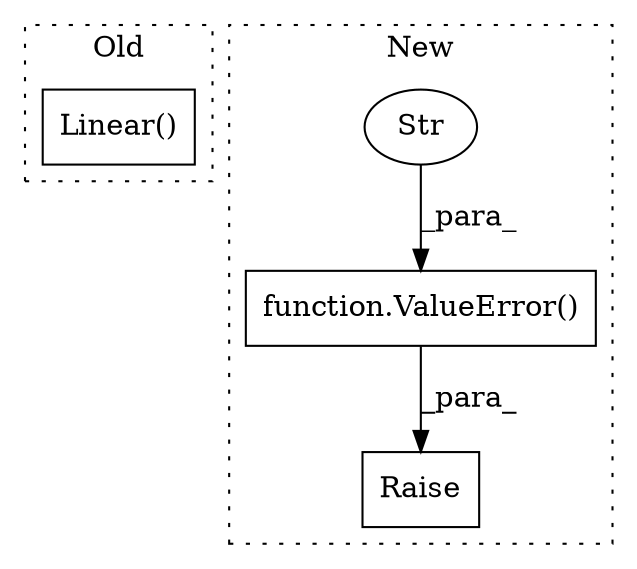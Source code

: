 digraph G {
subgraph cluster0 {
1 [label="Linear()" a="75" s="1169,1187" l="10,1" shape="box"];
label = "Old";
style="dotted";
}
subgraph cluster1 {
2 [label="Raise" a="91" s="1583" l="6" shape="box"];
3 [label="function.ValueError()" a="75" s="1589,1643" l="11,1" shape="box"];
4 [label="Str" a="66" s="1600" l="43" shape="ellipse"];
label = "New";
style="dotted";
}
3 -> 2 [label="_para_"];
4 -> 3 [label="_para_"];
}